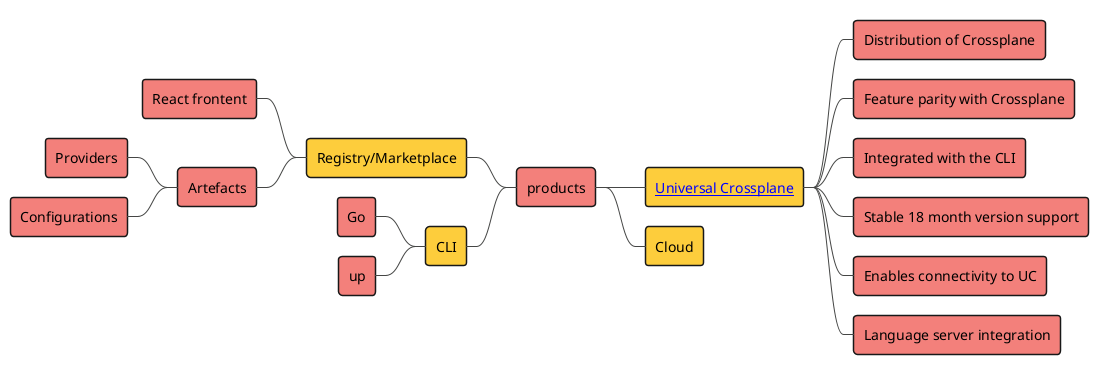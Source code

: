 @startmindmap
!theme vibrant
<style>
mindmapDiagram {
    node {
        BackgroundColor #f3807b
    }
    :depth(1) {
      BackGroundColor #fdcd3c
    }
}
</style>
* products
++ [[https://github.com/upbound/universal-crossplane Universal Crossplane]]
+++ Distribution of Crossplane
+++ Feature parity with Crossplane
+++ Integrated with the CLI
+++ Stable 18 month version support
+++ Enables connectivity to UC
+++ Language server integration
++ Cloud
-- Registry/Marketplace
--- React frontent
--- Artefacts
---- Providers
---- Configurations
-- CLI
--- Go
--- up
@endmindmap
